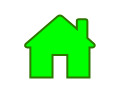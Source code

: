 <mxfile>
    <diagram id="FWImHijrEU11V_pqL97C" name="Page-1">
        <mxGraphModel dx="1075" dy="421" grid="1" gridSize="10" guides="1" tooltips="1" connect="1" arrows="1" fold="1" page="1" pageScale="1" pageWidth="850" pageHeight="1100" math="0" shadow="0">
            <root>
                <mxCell id="0"/>
                <mxCell id="1" parent="0"/>
                <mxCell id="4" value="" style="group" parent="1" vertex="1" connectable="0">
                    <mxGeometry x="350" y="157" width="60" height="50" as="geometry"/>
                </mxCell>
                <mxCell id="2" value="" style="sketch=0;pointerEvents=1;shadow=0;dashed=0;html=1;strokeColor=#2D7600;labelPosition=center;verticalLabelPosition=bottom;verticalAlign=top;outlineConnect=0;align=center;shape=mxgraph.office.concepts.home;fillColor=#00FF00;fontColor=#ffffff;" parent="4" vertex="1">
                    <mxGeometry x="12.188" y="7.5" width="35.625" height="31.25" as="geometry"/>
                </mxCell>
            </root>
        </mxGraphModel>
    </diagram>
</mxfile>